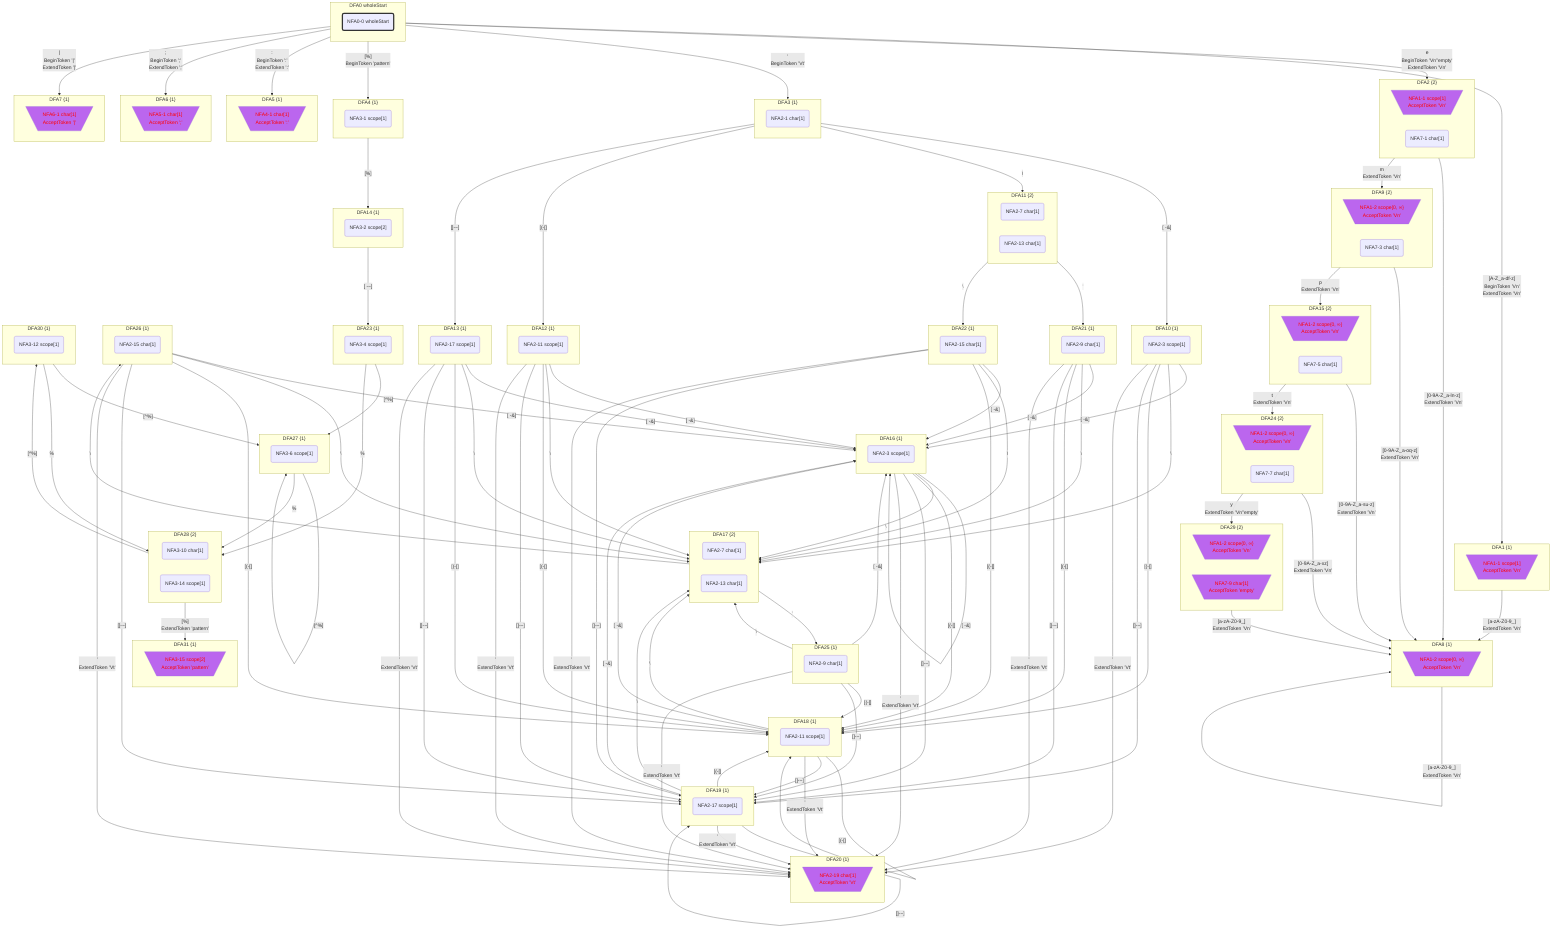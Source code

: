 flowchart
classDef c0001 color:#FF0000;
classDef c0010 stroke-dasharray: 10 10;
classDef c0011 stroke-dasharray: 10 10,color:#FF0000;
classDef c0100 fill:#BB66EE;
classDef c0101 fill:#BB66EE,color:#FF0000;
classDef c0110 fill:#BB66EE,stroke-dasharray: 10 10;
classDef c0111 fill:#BB66EE,stroke-dasharray: 10 10,color:#FF0000;
classDef c1000 stroke:#333,stroke-width:4px;
classDef c1001 stroke:#333,stroke-width:4px,color:#FF0000;
classDef c1010 stroke:#333,stroke-width:4px,stroke-dasharray: 10 10;
classDef c1011 stroke:#333,stroke-width:4px,stroke-dasharray: 10 10,color:#FF0000;
classDef c1100 stroke:#333,stroke-width:4px,fill:#BB66EE;
classDef c1101 stroke:#333,stroke-width:4px,fill:#BB66EE,color:#FF0000;
classDef c1110 stroke:#333,stroke-width:4px,fill:#BB66EE,stroke-dasharray: 10 10;
classDef c1111 stroke:#333,stroke-width:4px,fill:#BB66EE,stroke-dasharray: 10 10,color:#FF0000;
subgraph DFA0_1077753945["DFA0 wholeStart"]
NFA0_0_21892170_0("NFA0-0 wholeStart")
class NFA0_0_21892170_0 c1000;
end
class DFA0_1077753945 c1000;
subgraph DFA1_-876304576["DFA1 {1}"]
NFA1_1_32258625_1[\"NFA1-1 scope[1]
AcceptToken 'Vn'"/]
class NFA1_1_32258625_1 c0101;
end
class DFA1_-876304576 c0101;
subgraph DFA2_-1491621934["DFA2 {2}"]
NFA1_1_32258625_2[\"NFA1-1 scope[1]
AcceptToken 'Vn'"/]
class NFA1_1_32258625_2 c0101;
NFA7_1_1401783_3("NFA7-1 char[1]")
end
class DFA2_-1491621934 c0101;
subgraph DFA3_246635843["DFA3 {1}"]
NFA2_1_62811802_4("NFA2-1 char[1]")
end
subgraph DFA4_-822484634["DFA4 {1}"]
NFA3_1_28435306_5("NFA3-1 scope[1]")
end
subgraph DFA5_-115393077["DFA5 {1}"]
NFA4_1_54591163_6[\"NFA4-1 char[1]
AcceptToken ':'"/]
class NFA4_1_54591163_6 c0101;
end
class DFA5_-115393077 c0101;
subgraph DFA6_935475077["DFA6 {1}"]
NFA5_1_21558422_7[\"NFA5-1 char[1]
AcceptToken ';'"/]
class NFA5_1_21558422_7 c0101;
end
class DFA6_935475077 c0101;
subgraph DFA7_1077856482["DFA7 {1}"]
NFA6_1_59808077_8[\"NFA6-1 char[1]
AcceptToken '|'"/]
class NFA6_1_59808077_8 c0101;
end
class DFA7_1077856482 c0101;
subgraph DFA8_-1736449168["DFA8 {1}"]
NFA1_2_12616055_9[\"NFA1-2 scope{0, ∞}
AcceptToken 'Vn'"/]
class NFA1_2_12616055_9 c0101;
end
class DFA8_-1736449168 c0101;
subgraph DFA9_-1677404000["DFA9 {2}"]
NFA1_2_12616055_10[\"NFA1-2 scope{0, ∞}
AcceptToken 'Vn'"/]
class NFA1_2_12616055_10 c0101;
NFA7_3_24302411_11("NFA7-3 char[1]")
end
class DFA9_-1677404000 c0101;
subgraph DFA10_1198449475["DFA10 {1}"]
NFA2_3_15267554_12("NFA2-3 scope[1]")
end
subgraph DFA11_1366882291["DFA11 {2}"]
NFA2_7_46435637_13("NFA2-7 char[1]")
NFA2_13_28712374_14("NFA2-13 char[1]")
end
subgraph DFA12_629474317["DFA12 {1}"]
NFA2_11_3190263_15("NFA2-11 scope[1]")
end
subgraph DFA13_673446079["DFA13 {1}"]
NFA2_17_57084774_16("NFA2-17 scope[1]")
end
subgraph DFA14_-673120867["DFA14 {1}"]
NFA3_2_17395112_17("NFA3-2 scope[2]")
end
subgraph DFA15_1029764596["DFA15 {2}"]
NFA1_2_12616055_18[\"NFA1-2 scope{0, ∞}
AcceptToken 'Vn'"/]
class NFA1_2_12616055_18 c0101;
NFA7_5_22338284_19("NFA7-5 char[1]")
end
class DFA15_1029764596 c0101;
subgraph DFA16_1343741417["DFA16 {1}"]
NFA2_3_60463977_20("NFA2-3 scope[1]")
end
subgraph DFA17_-119342801["DFA17 {2}"]
NFA2_7_44000921_21("NFA2-7 char[1]")
NFA2_13_65743977_22("NFA2-13 char[1]")
end
subgraph DFA18_1127486788["DFA18 {1}"]
NFA2_11_7304886_23("NFA2-11 scope[1]")
end
subgraph DFA19_-509411227["DFA19 {1}"]
NFA2_17_54824883_24("NFA2-17 scope[1]")
end
subgraph DFA20_-623473881["DFA20 {1}"]
NFA2_19_23661901_25[\"NFA2-19 char[1]
AcceptToken 'Vt'"/]
class NFA2_19_23661901_25 c0101;
end
class DFA20_-623473881 c0101;
subgraph DFA21_746850879["DFA21 {1}"]
NFA2_9_11630520_26("NFA2-9 char[1]")
end
subgraph DFA22_732341553["DFA22 {1}"]
NFA2_15_37565822_27("NFA2-15 char[1]")
end
subgraph DFA23_-607975463["DFA23 {1}"]
NFA3_4_2548078_28("NFA3-4 scope[1]")
end
subgraph DFA24_-519554121["DFA24 {2}"]
NFA1_2_12616055_29[\"NFA1-2 scope{0, ∞}
AcceptToken 'Vn'"/]
class NFA1_2_12616055_29 c0101;
NFA7_7_9413579_30("NFA7-7 char[1]")
end
class DFA24_-519554121 c0101;
subgraph DFA25_-1471708991["DFA25 {1}"]
NFA2_9_7836427_31("NFA2-9 char[1]")
end
subgraph DFA26_1737880891["DFA26 {1}"]
NFA2_15_3418987_32("NFA2-15 char[1]")
end
subgraph DFA27_-1455822610["DFA27 {1}"]
NFA3_6_5067772_33("NFA3-6 scope[1]")
end
subgraph DFA28_2020037024["DFA28 {2}"]
NFA3_10_22932707_34("NFA3-10 char[1]")
NFA3_14_45609956_35("NFA3-14 scope[1]")
end
subgraph DFA29_1979392533["DFA29 {2}"]
NFA1_2_12616055_36[\"NFA1-2 scope{0, ∞}
AcceptToken 'Vn'"/]
class NFA1_2_12616055_36 c0101;
NFA7_9_8502493_37[\"NFA7-9 char[1]
AcceptToken 'empty'"/]
class NFA7_9_8502493_37 c0101;
end
class DFA29_1979392533 c0101;
subgraph DFA30_667219841["DFA30 {1}"]
NFA3_12_17613348_38("NFA3-12 scope[1]")
end
subgraph DFA31_392514856["DFA31 {1}"]
NFA3_15_30770883_39[\"NFA3-15 scope[2]
AcceptToken 'pattern'"/]
class NFA3_15_30770883_39 c0101;
end
class DFA31_392514856 c0101;
DFA0_1077753945 -->|"[A-Z_a-df-z]
BeginToken 'Vn'
ExtendToken 'Vn'"|DFA1_-876304576
DFA0_1077753945 -->|"e
BeginToken 'Vn''empty'
ExtendToken 'Vn'"|DFA2_-1491621934
DFA0_1077753945 -->|"'
BeginToken 'Vt'"|DFA3_246635843
DFA0_1077753945 -->|"[%]
BeginToken 'pattern'"|DFA4_-822484634
DFA0_1077753945 -->|":
BeginToken ':'
ExtendToken ':'"|DFA5_-115393077
DFA0_1077753945 -->|";
BeginToken ';'
ExtendToken ';'"|DFA6_935475077
DFA0_1077753945 -->|"|
BeginToken '|'
ExtendToken '|'"|DFA7_1077856482
DFA1_-876304576 -->|"[a-zA-Z0-9_]
ExtendToken 'Vn'"|DFA8_-1736449168
DFA2_-1491621934 -->|"[0-9A-Z_a-ln-z]
ExtendToken 'Vn'"|DFA8_-1736449168
DFA2_-1491621934 -->|"m
ExtendToken 'Vn'"|DFA9_-1677404000
DFA3_246635843 -->|"[#32;-&]"|DFA10_1198449475
DFA3_246635843 -->|"#92;"|DFA11_1366882291
DFA3_246635843 -->|"[(-[]"|DFA12_629474317
DFA3_246635843 -->|"[]-~]"|DFA13_673446079
DFA4_-822484634 -->|"[%]"|DFA14_-673120867
DFA8_-1736449168 -->|"[a-zA-Z0-9_]
ExtendToken 'Vn'"|DFA8_-1736449168
DFA9_-1677404000 -->|"[0-9A-Z_a-oq-z]
ExtendToken 'Vn'"|DFA8_-1736449168
DFA9_-1677404000 -->|"p
ExtendToken 'Vn'"|DFA15_1029764596
DFA10_1198449475 -->|"[#32;-&]"|DFA16_1343741417
DFA10_1198449475 -->|"#92;"|DFA17_-119342801
DFA10_1198449475 -->|"[(-[]"|DFA18_1127486788
DFA10_1198449475 -->|"[]-~]"|DFA19_-509411227
DFA10_1198449475 -->|"'
ExtendToken 'Vt'"|DFA20_-623473881
DFA11_1366882291 -->|"'"|DFA21_746850879
DFA11_1366882291 -->|"#92;"|DFA22_732341553
DFA12_629474317 -->|"[#32;-&]"|DFA16_1343741417
DFA12_629474317 -->|"#92;"|DFA17_-119342801
DFA12_629474317 -->|"[(-[]"|DFA18_1127486788
DFA12_629474317 -->|"[]-~]"|DFA19_-509411227
DFA12_629474317 -->|"'
ExtendToken 'Vt'"|DFA20_-623473881
DFA13_673446079 -->|"[#32;-&]"|DFA16_1343741417
DFA13_673446079 -->|"#92;"|DFA17_-119342801
DFA13_673446079 -->|"[(-[]"|DFA18_1127486788
DFA13_673446079 -->|"[]-~]"|DFA19_-509411227
DFA13_673446079 -->|"'
ExtendToken 'Vt'"|DFA20_-623473881
DFA14_-673120867 -->|"[#32;-~]"|DFA23_-607975463
DFA15_1029764596 -->|"[0-9A-Z_a-su-z]
ExtendToken 'Vn'"|DFA8_-1736449168
DFA15_1029764596 -->|"t
ExtendToken 'Vn'"|DFA24_-519554121
DFA16_1343741417 -->|"[#32;-&]"|DFA16_1343741417
DFA16_1343741417 -->|"#92;"|DFA17_-119342801
DFA16_1343741417 -->|"[(-[]"|DFA18_1127486788
DFA16_1343741417 -->|"[]-~]"|DFA19_-509411227
DFA16_1343741417 -->|"'
ExtendToken 'Vt'"|DFA20_-623473881
DFA17_-119342801 -->|"'"|DFA25_-1471708991
DFA17_-119342801 -->|"#92;"|DFA26_1737880891
DFA18_1127486788 -->|"[#32;-&]"|DFA16_1343741417
DFA18_1127486788 -->|"#92;"|DFA17_-119342801
DFA18_1127486788 -->|"[(-[]"|DFA18_1127486788
DFA18_1127486788 -->|"[]-~]"|DFA19_-509411227
DFA18_1127486788 -->|"'
ExtendToken 'Vt'"|DFA20_-623473881
DFA19_-509411227 -->|"[#32;-&]"|DFA16_1343741417
DFA19_-509411227 -->|"#92;"|DFA17_-119342801
DFA19_-509411227 -->|"[(-[]"|DFA18_1127486788
DFA19_-509411227 -->|"[]-~]"|DFA19_-509411227
DFA19_-509411227 -->|"'
ExtendToken 'Vt'"|DFA20_-623473881
DFA21_746850879 -->|"[#32;-&]"|DFA16_1343741417
DFA21_746850879 -->|"#92;"|DFA17_-119342801
DFA21_746850879 -->|"[(-[]"|DFA18_1127486788
DFA21_746850879 -->|"[]-~]"|DFA19_-509411227
DFA21_746850879 -->|"'
ExtendToken 'Vt'"|DFA20_-623473881
DFA22_732341553 -->|"[#32;-&]"|DFA16_1343741417
DFA22_732341553 -->|"#92;"|DFA17_-119342801
DFA22_732341553 -->|"[(-[]"|DFA18_1127486788
DFA22_732341553 -->|"[]-~]"|DFA19_-509411227
DFA22_732341553 -->|"'
ExtendToken 'Vt'"|DFA20_-623473881
DFA23_-607975463 -->|"[^%]"|DFA27_-1455822610
DFA23_-607975463 -->|"%"|DFA28_2020037024
DFA24_-519554121 -->|"[0-9A-Z_a-xz]
ExtendToken 'Vn'"|DFA8_-1736449168
DFA24_-519554121 -->|"y
ExtendToken 'Vn''empty'"|DFA29_1979392533
DFA25_-1471708991 -->|"[#32;-&]"|DFA16_1343741417
DFA25_-1471708991 -->|"#92;"|DFA17_-119342801
DFA25_-1471708991 -->|"[(-[]"|DFA18_1127486788
DFA25_-1471708991 -->|"[]-~]"|DFA19_-509411227
DFA25_-1471708991 -->|"'
ExtendToken 'Vt'"|DFA20_-623473881
DFA26_1737880891 -->|"[#32;-&]"|DFA16_1343741417
DFA26_1737880891 -->|"#92;"|DFA17_-119342801
DFA26_1737880891 -->|"[(-[]"|DFA18_1127486788
DFA26_1737880891 -->|"[]-~]"|DFA19_-509411227
DFA26_1737880891 -->|"'
ExtendToken 'Vt'"|DFA20_-623473881
DFA27_-1455822610 -->|"[^%]"|DFA27_-1455822610
DFA27_-1455822610 -->|"%"|DFA28_2020037024
DFA28_2020037024 -->|"[^%]"|DFA30_667219841
DFA28_2020037024 -->|"[%]
ExtendToken 'pattern'"|DFA31_392514856
DFA29_1979392533 -->|"[a-zA-Z0-9_]
ExtendToken 'Vn'"|DFA8_-1736449168
DFA30_667219841 -->|"[^%]"|DFA27_-1455822610
DFA30_667219841 -->|"%"|DFA28_2020037024